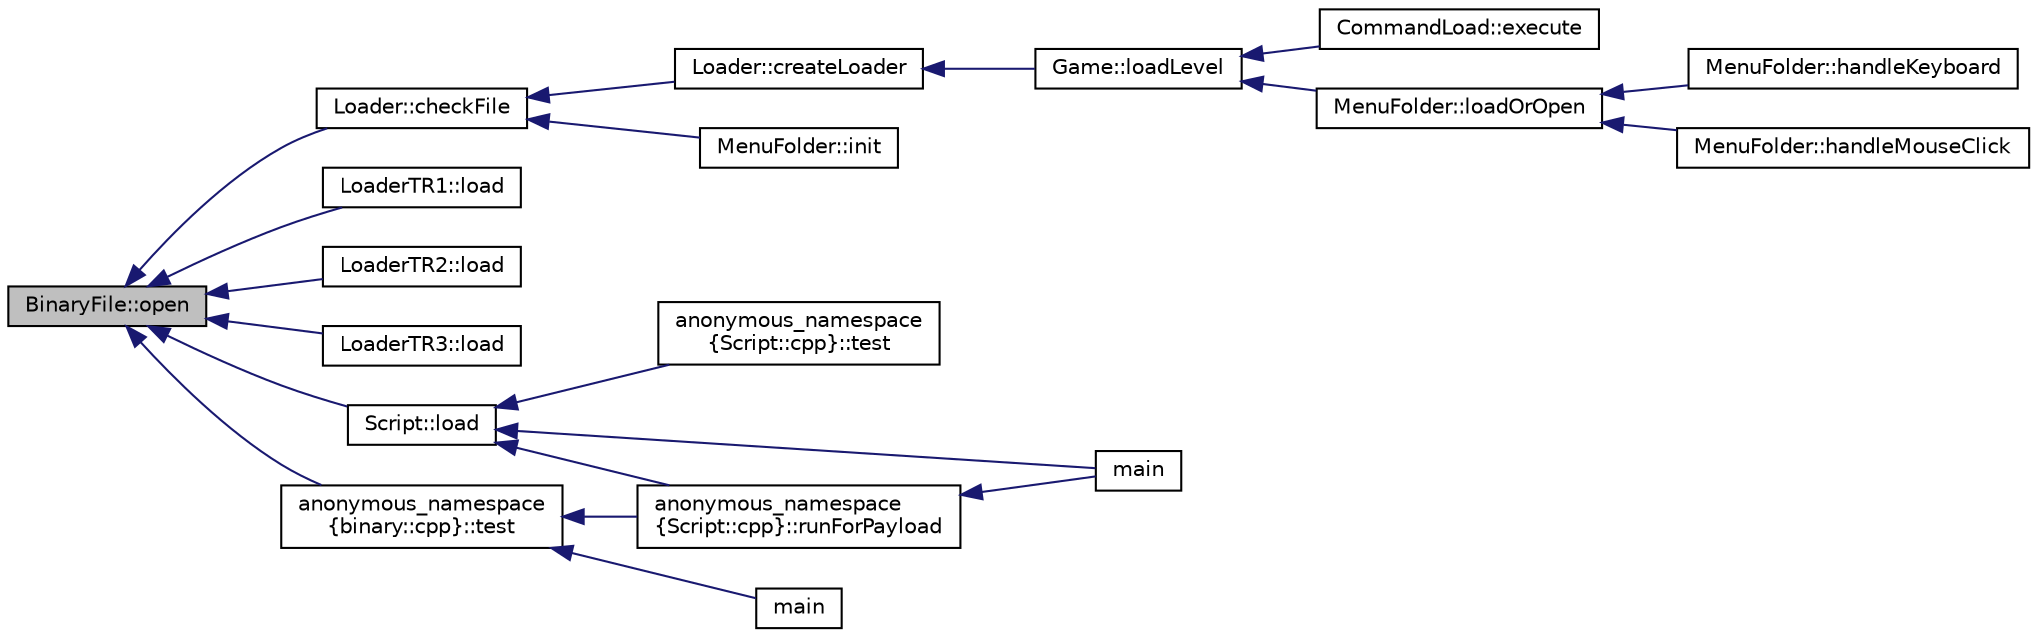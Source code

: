 digraph "BinaryFile::open"
{
 // INTERACTIVE_SVG=YES
  edge [fontname="Helvetica",fontsize="10",labelfontname="Helvetica",labelfontsize="10"];
  node [fontname="Helvetica",fontsize="10",shape=record];
  rankdir="LR";
  Node1 [label="BinaryFile::open",height=0.2,width=0.4,color="black", fillcolor="grey75", style="filled" fontcolor="black"];
  Node1 -> Node2 [dir="back",color="midnightblue",fontsize="10",style="solid",fontname="Helvetica"];
  Node2 [label="Loader::checkFile",height=0.2,width=0.4,color="black", fillcolor="white", style="filled",URL="$class_loader.html#a446e74237994f200e445b5905f42ad32"];
  Node2 -> Node3 [dir="back",color="midnightblue",fontsize="10",style="solid",fontname="Helvetica"];
  Node3 [label="Loader::createLoader",height=0.2,width=0.4,color="black", fillcolor="white", style="filled",URL="$class_loader.html#aad41b5f79ead0d793c74f4d22c46ef09"];
  Node3 -> Node4 [dir="back",color="midnightblue",fontsize="10",style="solid",fontname="Helvetica"];
  Node4 [label="Game::loadLevel",height=0.2,width=0.4,color="black", fillcolor="white", style="filled",URL="$class_game.html#a864d3ae5a554c8857118c48253ef7646"];
  Node4 -> Node5 [dir="back",color="midnightblue",fontsize="10",style="solid",fontname="Helvetica"];
  Node5 [label="CommandLoad::execute",height=0.2,width=0.4,color="black", fillcolor="white", style="filled",URL="$class_command_load.html#adedad35b259d83967ad67940c0dd984c"];
  Node4 -> Node6 [dir="back",color="midnightblue",fontsize="10",style="solid",fontname="Helvetica"];
  Node6 [label="MenuFolder::loadOrOpen",height=0.2,width=0.4,color="black", fillcolor="white", style="filled",URL="$class_menu_folder.html#ad4ecbd0af8832a0f1de508de38bd1cb9"];
  Node6 -> Node7 [dir="back",color="midnightblue",fontsize="10",style="solid",fontname="Helvetica"];
  Node7 [label="MenuFolder::handleKeyboard",height=0.2,width=0.4,color="black", fillcolor="white", style="filled",URL="$class_menu_folder.html#a17dce032179efbe86de9d4f780f0b08b"];
  Node6 -> Node8 [dir="back",color="midnightblue",fontsize="10",style="solid",fontname="Helvetica"];
  Node8 [label="MenuFolder::handleMouseClick",height=0.2,width=0.4,color="black", fillcolor="white", style="filled",URL="$class_menu_folder.html#a7c48183312d473b42100e0f5ca4be4d5"];
  Node2 -> Node9 [dir="back",color="midnightblue",fontsize="10",style="solid",fontname="Helvetica"];
  Node9 [label="MenuFolder::init",height=0.2,width=0.4,color="black", fillcolor="white", style="filled",URL="$class_menu_folder.html#ab2d53f767f624da749960118f4007bb8"];
  Node1 -> Node10 [dir="back",color="midnightblue",fontsize="10",style="solid",fontname="Helvetica"];
  Node10 [label="LoaderTR1::load",height=0.2,width=0.4,color="black", fillcolor="white", style="filled",URL="$class_loader_t_r1.html#ab2d3c59506abd87ac0343b81df3ef903"];
  Node1 -> Node11 [dir="back",color="midnightblue",fontsize="10",style="solid",fontname="Helvetica"];
  Node11 [label="LoaderTR2::load",height=0.2,width=0.4,color="black", fillcolor="white", style="filled",URL="$class_loader_t_r2.html#a0dbb01ce982bb5a0e6645d119a3d1bed"];
  Node1 -> Node12 [dir="back",color="midnightblue",fontsize="10",style="solid",fontname="Helvetica"];
  Node12 [label="LoaderTR3::load",height=0.2,width=0.4,color="black", fillcolor="white", style="filled",URL="$class_loader_t_r3.html#a618d55dd82d4649f415e785175c7b72b"];
  Node1 -> Node13 [dir="back",color="midnightblue",fontsize="10",style="solid",fontname="Helvetica"];
  Node13 [label="Script::load",height=0.2,width=0.4,color="black", fillcolor="white", style="filled",URL="$class_script.html#a008d4a677b9ef330b14df63e2d0d0c7f"];
  Node13 -> Node14 [dir="back",color="midnightblue",fontsize="10",style="solid",fontname="Helvetica"];
  Node14 [label="anonymous_namespace\l\{Script::cpp\}::test",height=0.2,width=0.4,color="black", fillcolor="white", style="filled",URL="$namespaceanonymous__namespace_02_script_8cpp_03.html#a3252e9cc28e842ccaaa6833260bfe2ac"];
  Node13 -> Node15 [dir="back",color="midnightblue",fontsize="10",style="solid",fontname="Helvetica"];
  Node15 [label="anonymous_namespace\l\{Script::cpp\}::runForPayload",height=0.2,width=0.4,color="black", fillcolor="white", style="filled",URL="$namespaceanonymous__namespace_02_script_8cpp_03.html#a547161b03300d3d6f4872cdbee166187"];
  Node15 -> Node16 [dir="back",color="midnightblue",fontsize="10",style="solid",fontname="Helvetica"];
  Node16 [label="main",height=0.2,width=0.4,color="black", fillcolor="white", style="filled",URL="$test_2_script_8cpp.html#a0ddf1224851353fc92bfbff6f499fa97"];
  Node13 -> Node16 [dir="back",color="midnightblue",fontsize="10",style="solid",fontname="Helvetica"];
  Node1 -> Node17 [dir="back",color="midnightblue",fontsize="10",style="solid",fontname="Helvetica"];
  Node17 [label="anonymous_namespace\l\{binary::cpp\}::test",height=0.2,width=0.4,color="black", fillcolor="white", style="filled",URL="$namespaceanonymous__namespace_02binary_8cpp_03.html#ae674d3b6a6efa7cefd0a3dec07c2867f"];
  Node17 -> Node15 [dir="back",color="midnightblue",fontsize="10",style="solid",fontname="Helvetica"];
  Node17 -> Node18 [dir="back",color="midnightblue",fontsize="10",style="solid",fontname="Helvetica"];
  Node18 [label="main",height=0.2,width=0.4,color="black", fillcolor="white", style="filled",URL="$test_2binary_8cpp.html#ae66f6b31b5ad750f1fe042a706a4e3d4"];
}
